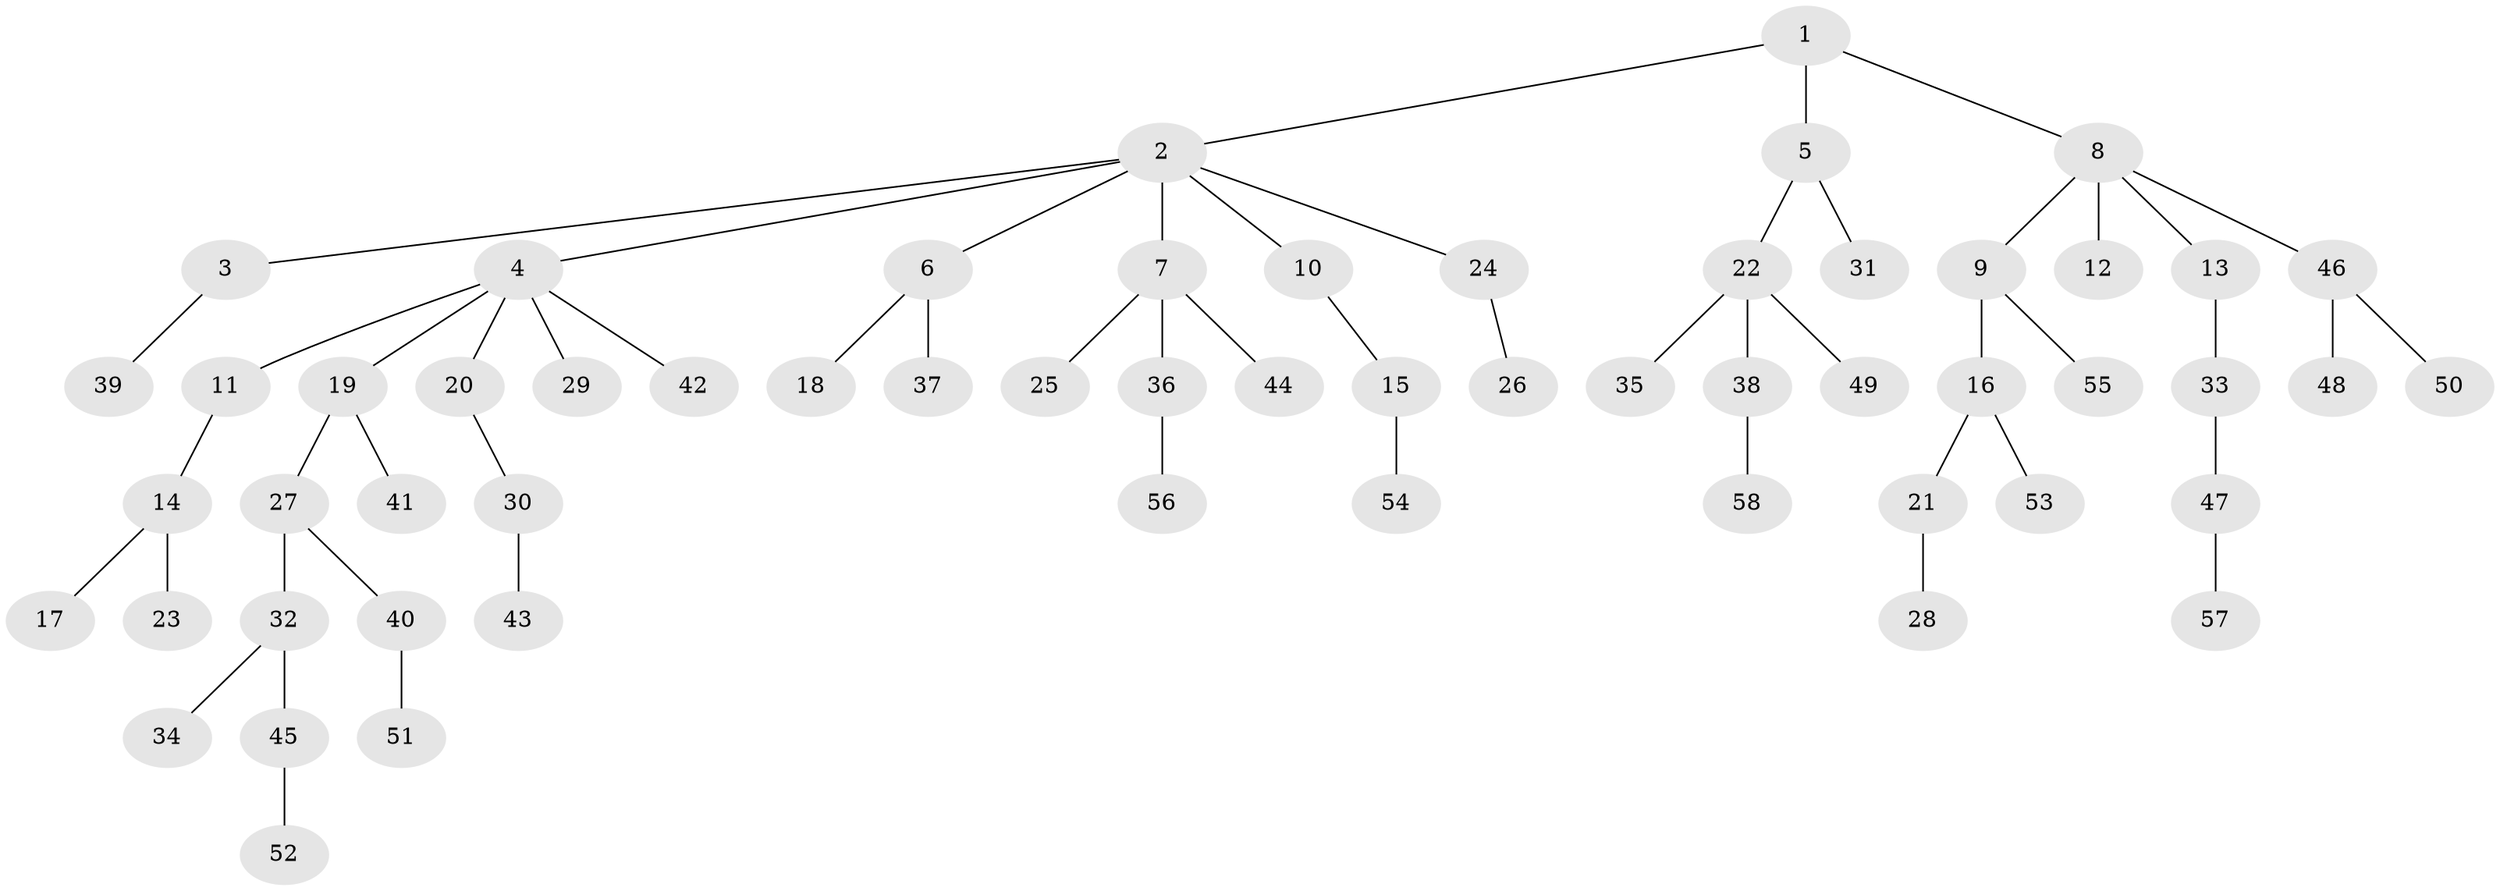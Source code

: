 // coarse degree distribution, {3: 0.17073170731707318, 7: 0.024390243902439025, 2: 0.2926829268292683, 4: 0.024390243902439025, 1: 0.4634146341463415, 5: 0.024390243902439025}
// Generated by graph-tools (version 1.1) at 2025/37/03/04/25 23:37:23]
// undirected, 58 vertices, 57 edges
graph export_dot {
  node [color=gray90,style=filled];
  1;
  2;
  3;
  4;
  5;
  6;
  7;
  8;
  9;
  10;
  11;
  12;
  13;
  14;
  15;
  16;
  17;
  18;
  19;
  20;
  21;
  22;
  23;
  24;
  25;
  26;
  27;
  28;
  29;
  30;
  31;
  32;
  33;
  34;
  35;
  36;
  37;
  38;
  39;
  40;
  41;
  42;
  43;
  44;
  45;
  46;
  47;
  48;
  49;
  50;
  51;
  52;
  53;
  54;
  55;
  56;
  57;
  58;
  1 -- 2;
  1 -- 5;
  1 -- 8;
  2 -- 3;
  2 -- 4;
  2 -- 6;
  2 -- 7;
  2 -- 10;
  2 -- 24;
  3 -- 39;
  4 -- 11;
  4 -- 19;
  4 -- 20;
  4 -- 29;
  4 -- 42;
  5 -- 22;
  5 -- 31;
  6 -- 18;
  6 -- 37;
  7 -- 25;
  7 -- 36;
  7 -- 44;
  8 -- 9;
  8 -- 12;
  8 -- 13;
  8 -- 46;
  9 -- 16;
  9 -- 55;
  10 -- 15;
  11 -- 14;
  13 -- 33;
  14 -- 17;
  14 -- 23;
  15 -- 54;
  16 -- 21;
  16 -- 53;
  19 -- 27;
  19 -- 41;
  20 -- 30;
  21 -- 28;
  22 -- 35;
  22 -- 38;
  22 -- 49;
  24 -- 26;
  27 -- 32;
  27 -- 40;
  30 -- 43;
  32 -- 34;
  32 -- 45;
  33 -- 47;
  36 -- 56;
  38 -- 58;
  40 -- 51;
  45 -- 52;
  46 -- 48;
  46 -- 50;
  47 -- 57;
}
